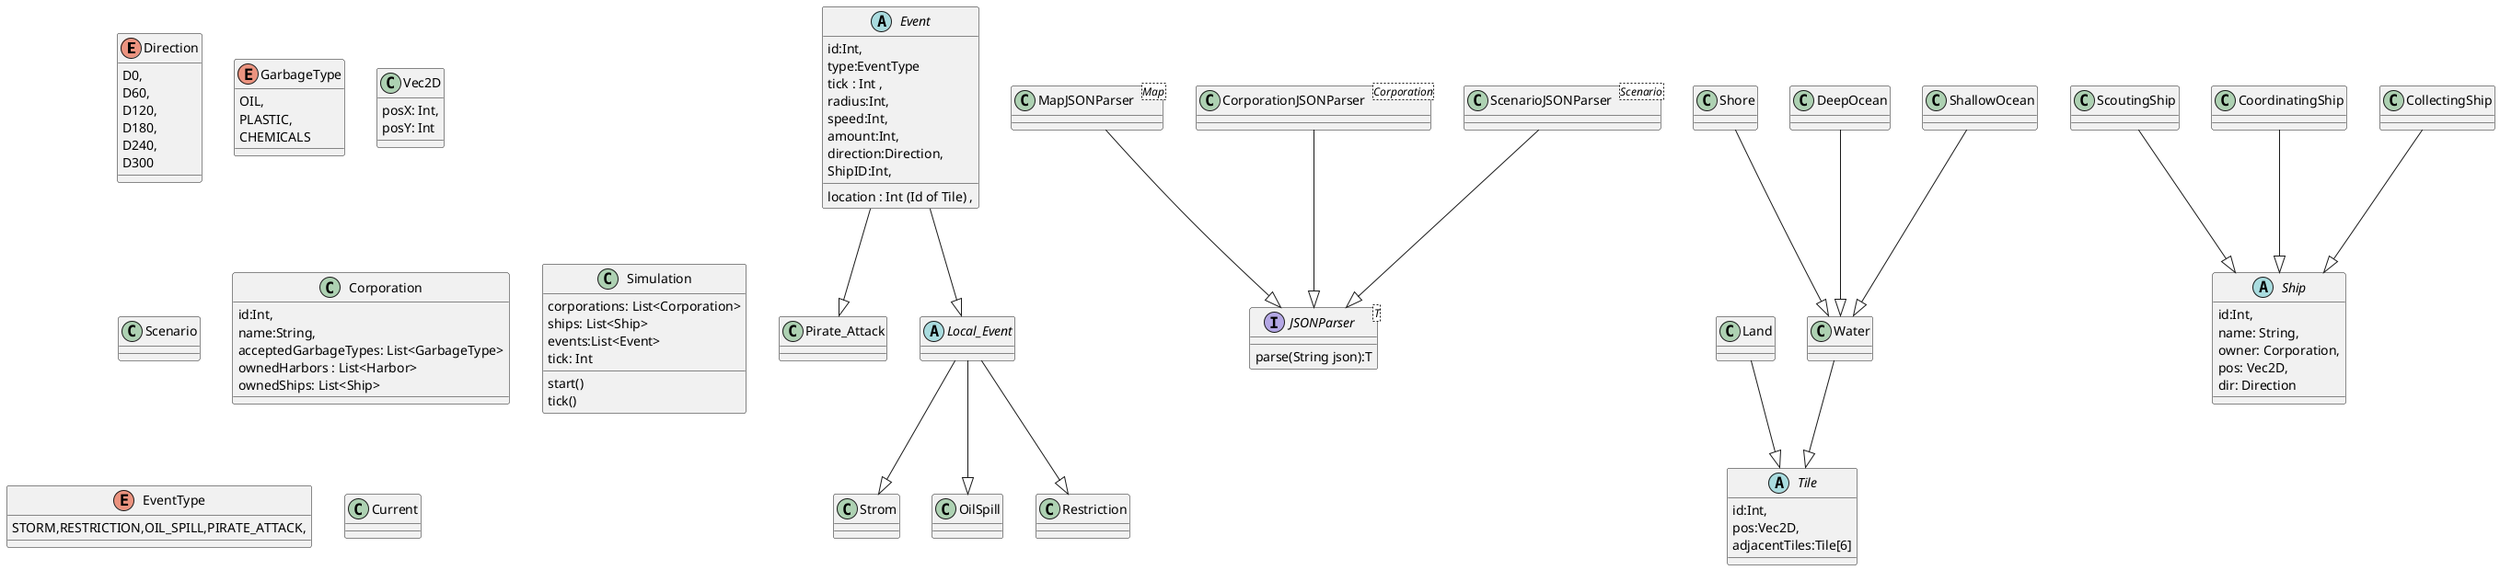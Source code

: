 @startuml
'General
  enum Direction{
    D0,
    D60,
    D120,
    D180,
    D240,
    D300
  }
  enum GarbageType{
    OIL,
    PLASTIC,
    CHEMICALS
  }
   class Vec2D{
    posX: Int,
    posY: Int
  }

class Scenario{

}

  class Corporation{
    id:Int,
    name:String,
    acceptedGarbageTypes: List<GarbageType>
    ownedHarbors : List<Harbor>
    ownedShips: List<Ship>

  }


    class Simulation{
        corporations: List<Corporation>
        ships: List<Ship>
        events:List<Event>
        tick: Int

        start()
        tick()
    }
    enum EventType {
    STORM,RESTRICTION,OIL_SPILL,PIRATE_ATTACK,
    }
    abstract class Event {
    id:Int,
    type:EventType
    tick : Int ,
    location : Int (Id of Tile) ,
    radius:Int,
    speed:Int,
    amount:Int,
    direction:Direction,
    ShipID:Int,
    }
     Event --|> Pirate_Attack
    class Pirate_Attack {
    }
    Event --|> Local_Event
    abstract class Local_Event {
    }
    Local_Event --|> Strom
    class Strom {
    }
    Local_Event --|> OilSpill
    class OilSpill {
    }
    Local_Event --|> Restriction
    class Restriction {
    }

    interface JSONParser<T>{
    parse(String json):T
    }

    MapJSONParser --|> JSONParser
    class MapJSONParser<Map>{

    }
    CorporationJSONParser --|> JSONParser
    class CorporationJSONParser<Corporation>{

    }
        ScenarioJSONParser --|> JSONParser
        class ScenarioJSONParser<Scenario>{

        }
'Tiles
abstract class Tile{
    id:Int,
    pos:Vec2D,
    adjacentTiles:Tile[6]
}

Land --|> Tile
Water --|> Tile

Shore --|> Water
DeepOcean --|> Water
ShallowOcean --|> Water

class Current{
}
class Land{
}
class Water{}
class Shore{}
class ShallowOcean{}
class DeepOcean{}


'Ships
abstract class Ship{
    id:Int,
    name: String,
    owner: Corporation,
    pos: Vec2D,
    dir: Direction
}

ScoutingShip --|> Ship
CoordinatingShip --|> Ship
CollectingShip --|> Ship

class ScoutingShip{
}
class CoordinatingShip{
}
class CollectingShip{
}
@enduml